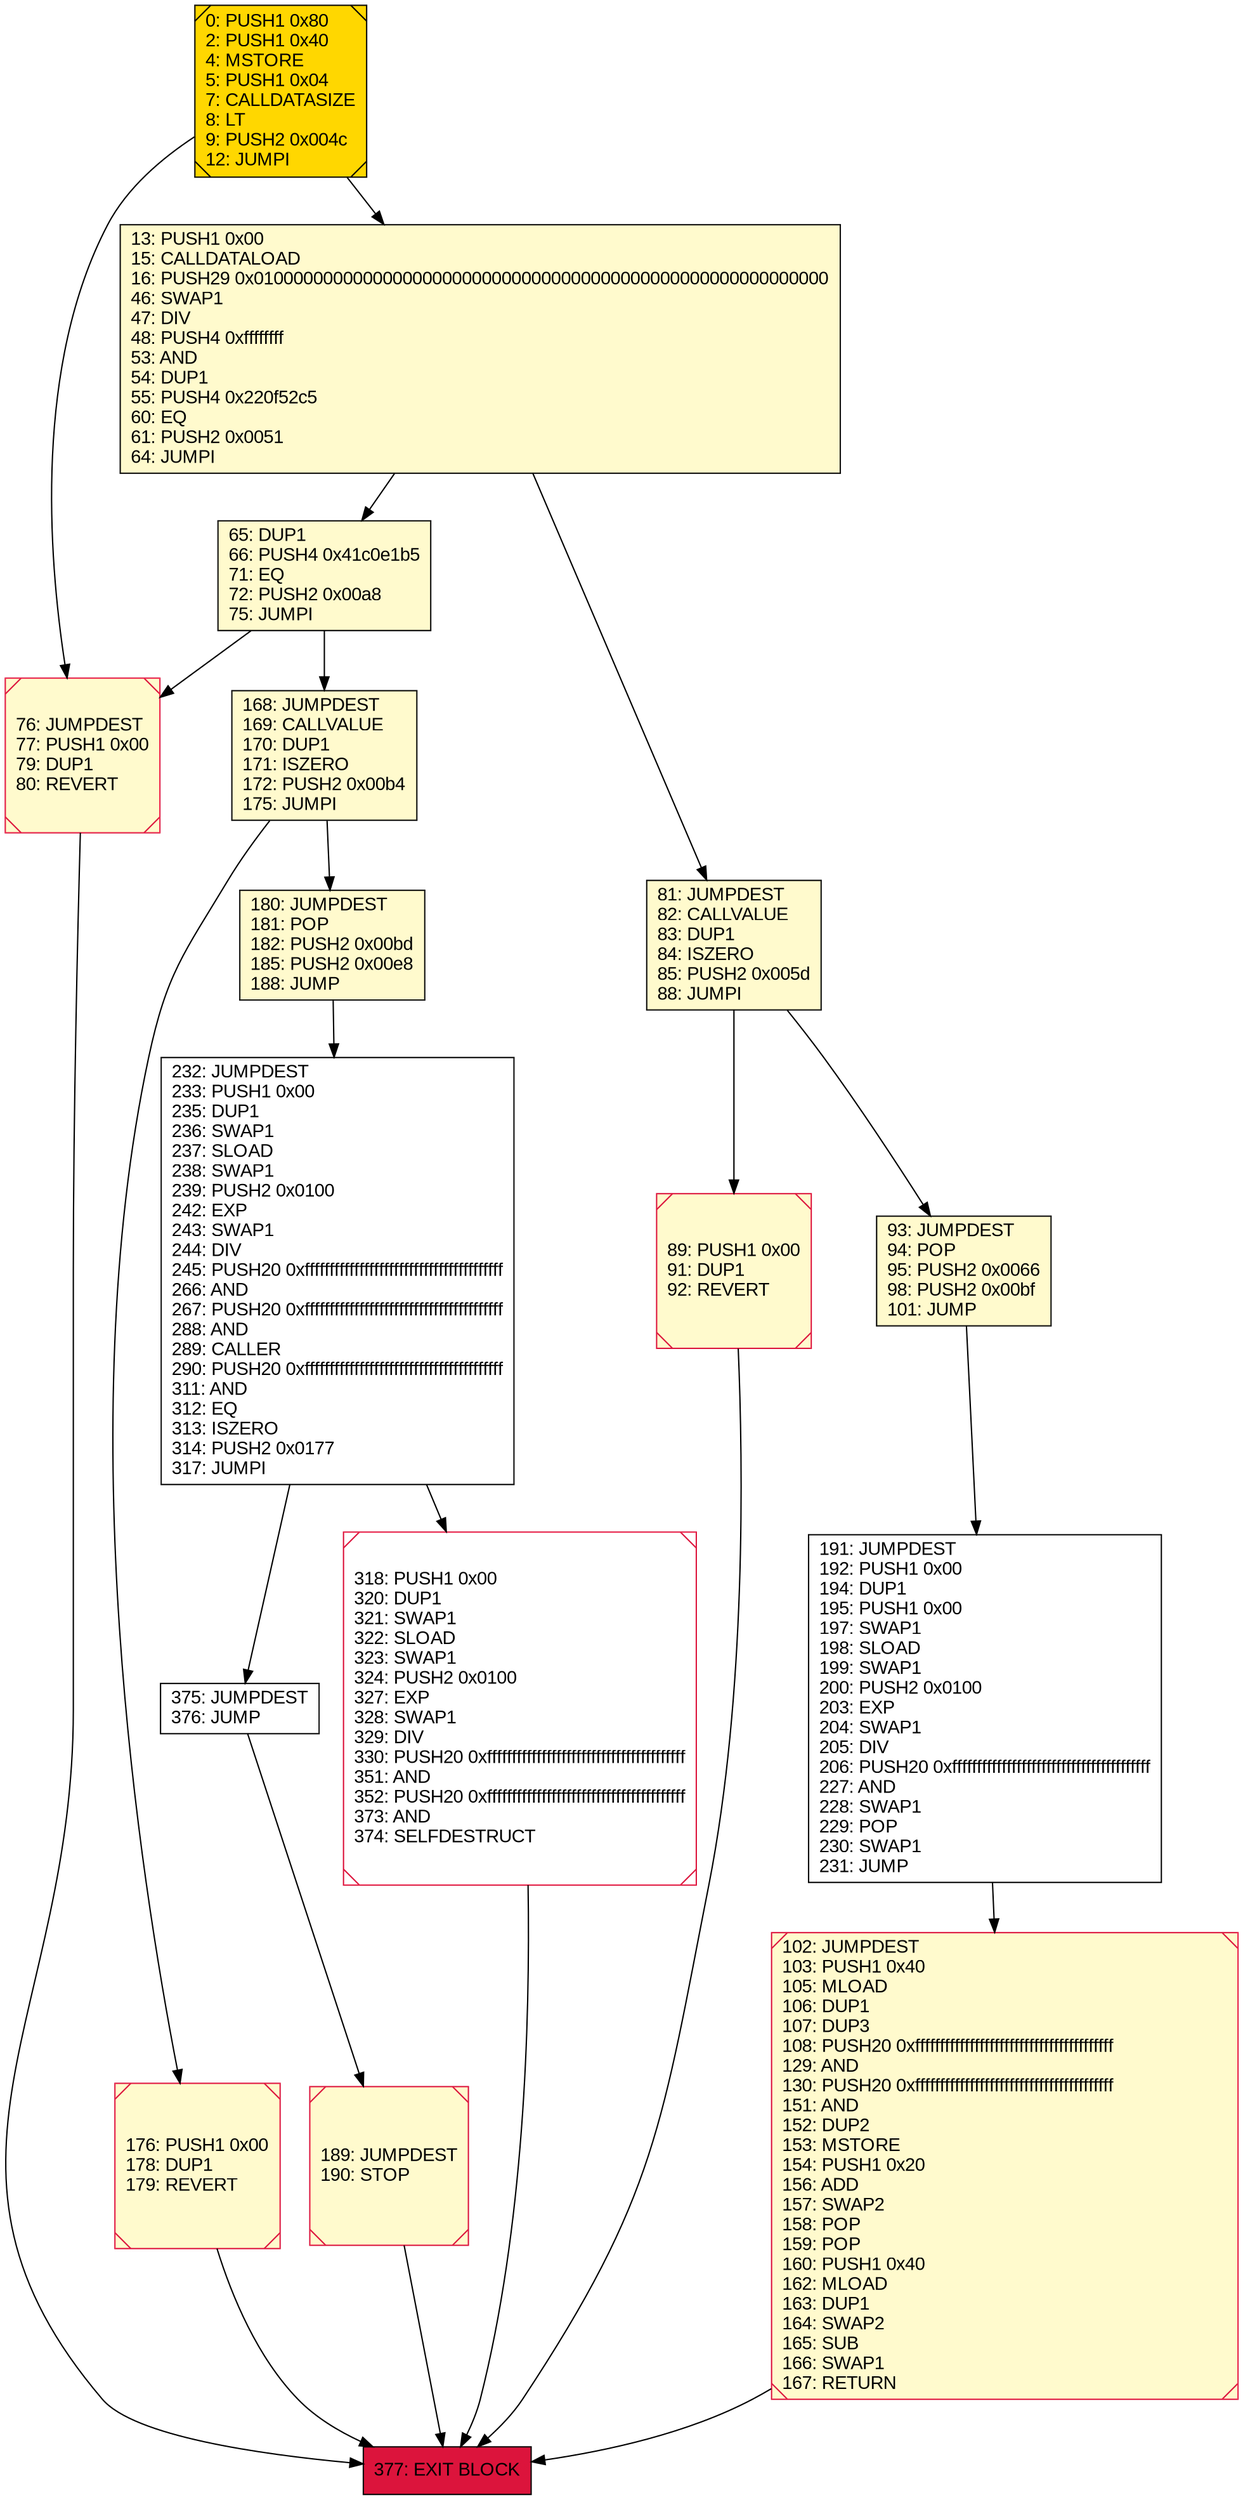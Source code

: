 digraph G {
bgcolor=transparent rankdir=UD;
node [shape=box style=filled color=black fillcolor=white fontname=arial fontcolor=black];
375 [label="375: JUMPDEST\l376: JUMP\l" ];
232 [label="232: JUMPDEST\l233: PUSH1 0x00\l235: DUP1\l236: SWAP1\l237: SLOAD\l238: SWAP1\l239: PUSH2 0x0100\l242: EXP\l243: SWAP1\l244: DIV\l245: PUSH20 0xffffffffffffffffffffffffffffffffffffffff\l266: AND\l267: PUSH20 0xffffffffffffffffffffffffffffffffffffffff\l288: AND\l289: CALLER\l290: PUSH20 0xffffffffffffffffffffffffffffffffffffffff\l311: AND\l312: EQ\l313: ISZERO\l314: PUSH2 0x0177\l317: JUMPI\l" ];
180 [label="180: JUMPDEST\l181: POP\l182: PUSH2 0x00bd\l185: PUSH2 0x00e8\l188: JUMP\l" fillcolor=lemonchiffon ];
93 [label="93: JUMPDEST\l94: POP\l95: PUSH2 0x0066\l98: PUSH2 0x00bf\l101: JUMP\l" fillcolor=lemonchiffon ];
0 [label="0: PUSH1 0x80\l2: PUSH1 0x40\l4: MSTORE\l5: PUSH1 0x04\l7: CALLDATASIZE\l8: LT\l9: PUSH2 0x004c\l12: JUMPI\l" fillcolor=lemonchiffon shape=Msquare fillcolor=gold ];
76 [label="76: JUMPDEST\l77: PUSH1 0x00\l79: DUP1\l80: REVERT\l" fillcolor=lemonchiffon shape=Msquare color=crimson ];
189 [label="189: JUMPDEST\l190: STOP\l" fillcolor=lemonchiffon shape=Msquare color=crimson ];
81 [label="81: JUMPDEST\l82: CALLVALUE\l83: DUP1\l84: ISZERO\l85: PUSH2 0x005d\l88: JUMPI\l" fillcolor=lemonchiffon ];
191 [label="191: JUMPDEST\l192: PUSH1 0x00\l194: DUP1\l195: PUSH1 0x00\l197: SWAP1\l198: SLOAD\l199: SWAP1\l200: PUSH2 0x0100\l203: EXP\l204: SWAP1\l205: DIV\l206: PUSH20 0xffffffffffffffffffffffffffffffffffffffff\l227: AND\l228: SWAP1\l229: POP\l230: SWAP1\l231: JUMP\l" ];
65 [label="65: DUP1\l66: PUSH4 0x41c0e1b5\l71: EQ\l72: PUSH2 0x00a8\l75: JUMPI\l" fillcolor=lemonchiffon ];
168 [label="168: JUMPDEST\l169: CALLVALUE\l170: DUP1\l171: ISZERO\l172: PUSH2 0x00b4\l175: JUMPI\l" fillcolor=lemonchiffon ];
176 [label="176: PUSH1 0x00\l178: DUP1\l179: REVERT\l" fillcolor=lemonchiffon shape=Msquare color=crimson ];
102 [label="102: JUMPDEST\l103: PUSH1 0x40\l105: MLOAD\l106: DUP1\l107: DUP3\l108: PUSH20 0xffffffffffffffffffffffffffffffffffffffff\l129: AND\l130: PUSH20 0xffffffffffffffffffffffffffffffffffffffff\l151: AND\l152: DUP2\l153: MSTORE\l154: PUSH1 0x20\l156: ADD\l157: SWAP2\l158: POP\l159: POP\l160: PUSH1 0x40\l162: MLOAD\l163: DUP1\l164: SWAP2\l165: SUB\l166: SWAP1\l167: RETURN\l" fillcolor=lemonchiffon shape=Msquare color=crimson ];
89 [label="89: PUSH1 0x00\l91: DUP1\l92: REVERT\l" fillcolor=lemonchiffon shape=Msquare color=crimson ];
377 [label="377: EXIT BLOCK\l" fillcolor=crimson ];
318 [label="318: PUSH1 0x00\l320: DUP1\l321: SWAP1\l322: SLOAD\l323: SWAP1\l324: PUSH2 0x0100\l327: EXP\l328: SWAP1\l329: DIV\l330: PUSH20 0xffffffffffffffffffffffffffffffffffffffff\l351: AND\l352: PUSH20 0xffffffffffffffffffffffffffffffffffffffff\l373: AND\l374: SELFDESTRUCT\l" shape=Msquare color=crimson ];
13 [label="13: PUSH1 0x00\l15: CALLDATALOAD\l16: PUSH29 0x0100000000000000000000000000000000000000000000000000000000\l46: SWAP1\l47: DIV\l48: PUSH4 0xffffffff\l53: AND\l54: DUP1\l55: PUSH4 0x220f52c5\l60: EQ\l61: PUSH2 0x0051\l64: JUMPI\l" fillcolor=lemonchiffon ];
0 -> 76;
168 -> 176;
65 -> 168;
89 -> 377;
232 -> 375;
318 -> 377;
180 -> 232;
176 -> 377;
375 -> 189;
102 -> 377;
81 -> 93;
93 -> 191;
13 -> 65;
76 -> 377;
189 -> 377;
81 -> 89;
13 -> 81;
168 -> 180;
0 -> 13;
65 -> 76;
232 -> 318;
191 -> 102;
}